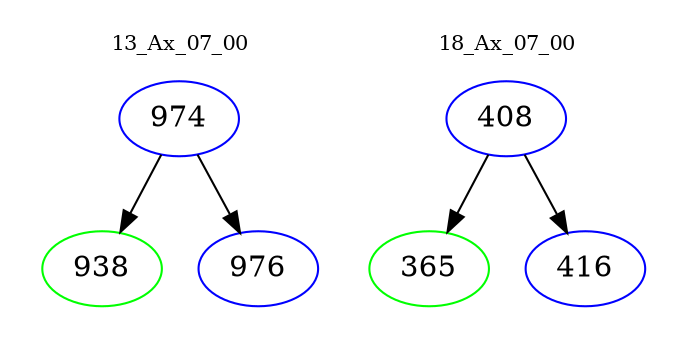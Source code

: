 digraph{
subgraph cluster_0 {
color = white
label = "13_Ax_07_00";
fontsize=10;
T0_974 [label="974", color="blue"]
T0_974 -> T0_938 [color="black"]
T0_938 [label="938", color="green"]
T0_974 -> T0_976 [color="black"]
T0_976 [label="976", color="blue"]
}
subgraph cluster_1 {
color = white
label = "18_Ax_07_00";
fontsize=10;
T1_408 [label="408", color="blue"]
T1_408 -> T1_365 [color="black"]
T1_365 [label="365", color="green"]
T1_408 -> T1_416 [color="black"]
T1_416 [label="416", color="blue"]
}
}
